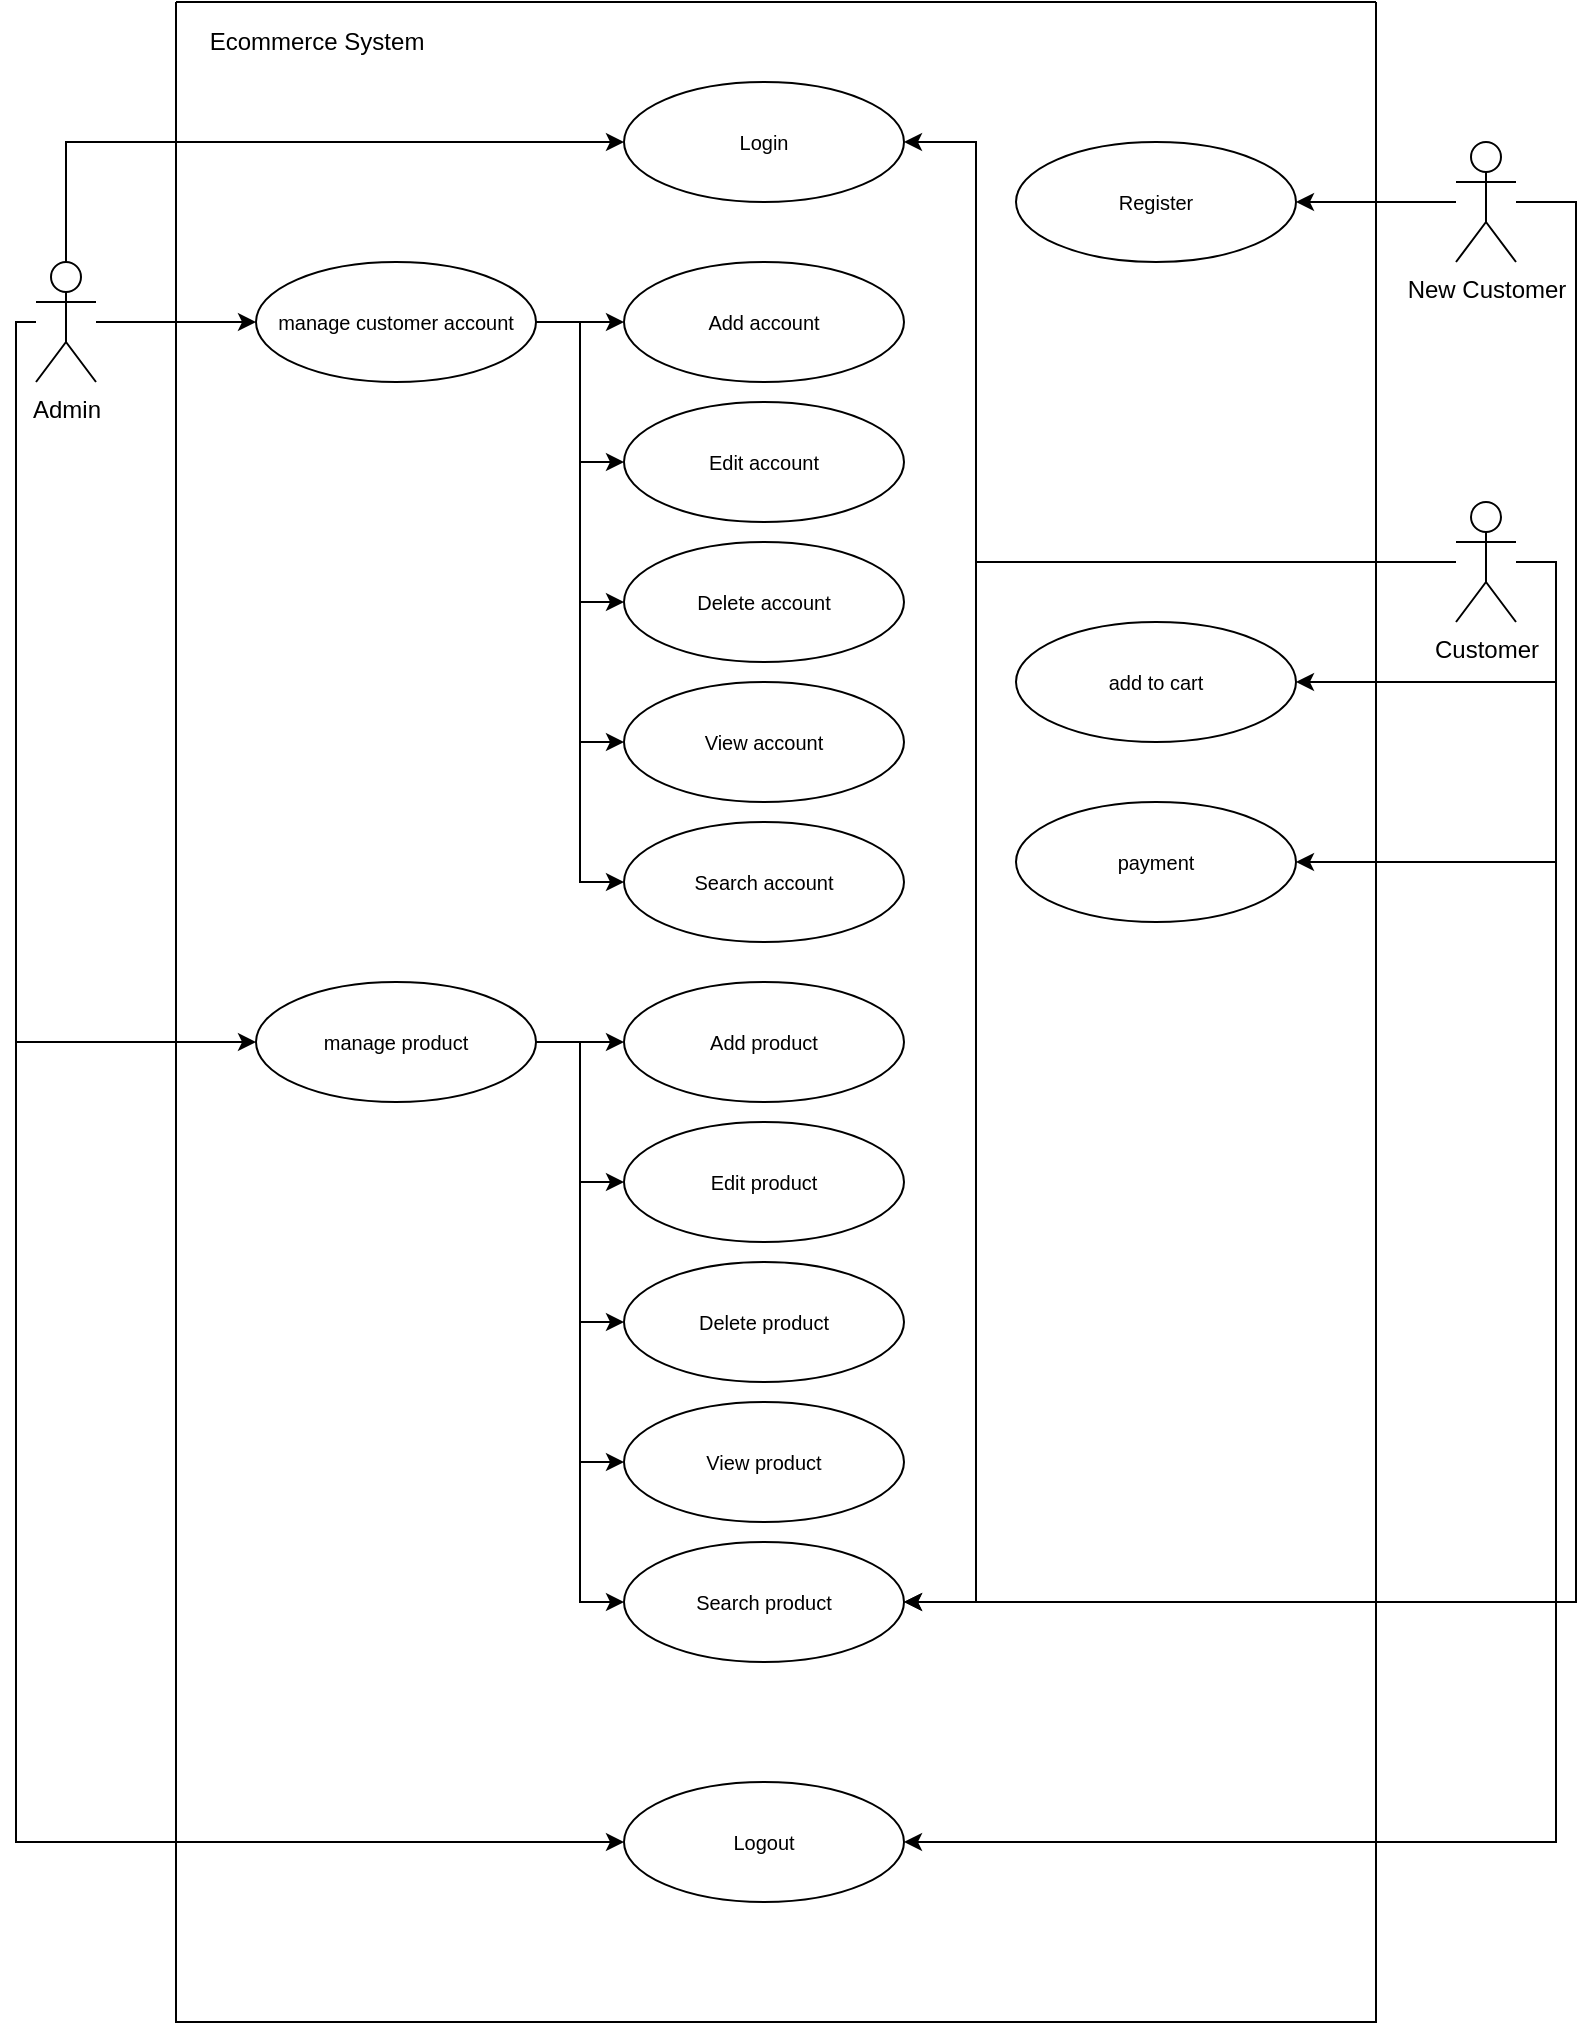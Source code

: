 <mxfile version="16.6.1" type="github">
  <diagram id="mk9DSF-6YiBiQLJr0Zbb" name="Page-1">
    <mxGraphModel dx="1673" dy="941" grid="1" gridSize="10" guides="1" tooltips="1" connect="1" arrows="1" fold="1" page="1" pageScale="1" pageWidth="827" pageHeight="1169" math="0" shadow="0">
      <root>
        <mxCell id="0" />
        <mxCell id="1" parent="0" />
        <mxCell id="ATYJPNuXqiUJIcO5t8x_-5" style="edgeStyle=orthogonalEdgeStyle;rounded=0;orthogonalLoop=1;jettySize=auto;html=1;entryX=0;entryY=0.5;entryDx=0;entryDy=0;" edge="1" parent="1" source="ATYJPNuXqiUJIcO5t8x_-1" target="ATYJPNuXqiUJIcO5t8x_-4">
          <mxGeometry relative="1" as="geometry" />
        </mxCell>
        <mxCell id="ATYJPNuXqiUJIcO5t8x_-28" style="edgeStyle=orthogonalEdgeStyle;rounded=0;orthogonalLoop=1;jettySize=auto;html=1;exitX=0.5;exitY=0;exitDx=0;exitDy=0;exitPerimeter=0;entryX=0;entryY=0.5;entryDx=0;entryDy=0;fontSize=10;" edge="1" parent="1" source="ATYJPNuXqiUJIcO5t8x_-1" target="ATYJPNuXqiUJIcO5t8x_-25">
          <mxGeometry relative="1" as="geometry" />
        </mxCell>
        <mxCell id="ATYJPNuXqiUJIcO5t8x_-31" style="edgeStyle=orthogonalEdgeStyle;rounded=0;orthogonalLoop=1;jettySize=auto;html=1;entryX=0;entryY=0.5;entryDx=0;entryDy=0;fontSize=10;" edge="1" parent="1" source="ATYJPNuXqiUJIcO5t8x_-1" target="ATYJPNuXqiUJIcO5t8x_-29">
          <mxGeometry relative="1" as="geometry">
            <Array as="points">
              <mxPoint x="40" y="190" />
              <mxPoint x="40" y="550" />
            </Array>
          </mxGeometry>
        </mxCell>
        <mxCell id="ATYJPNuXqiUJIcO5t8x_-43" style="edgeStyle=orthogonalEdgeStyle;rounded=0;orthogonalLoop=1;jettySize=auto;html=1;entryX=0;entryY=0.5;entryDx=0;entryDy=0;fontSize=10;" edge="1" parent="1" source="ATYJPNuXqiUJIcO5t8x_-1" target="ATYJPNuXqiUJIcO5t8x_-42">
          <mxGeometry relative="1" as="geometry">
            <Array as="points">
              <mxPoint x="40" y="190" />
              <mxPoint x="40" y="950" />
            </Array>
          </mxGeometry>
        </mxCell>
        <mxCell id="ATYJPNuXqiUJIcO5t8x_-1" value="Admin" style="shape=umlActor;verticalLabelPosition=bottom;verticalAlign=top;html=1;outlineConnect=0;" vertex="1" parent="1">
          <mxGeometry x="50" y="160" width="30" height="60" as="geometry" />
        </mxCell>
        <mxCell id="ATYJPNuXqiUJIcO5t8x_-6" value="" style="swimlane;startSize=0;" vertex="1" parent="1">
          <mxGeometry x="120" y="30" width="600" height="1010" as="geometry" />
        </mxCell>
        <mxCell id="ATYJPNuXqiUJIcO5t8x_-7" value="Ecommerce System" style="text;html=1;align=center;verticalAlign=middle;resizable=0;points=[];autosize=1;strokeColor=none;fillColor=none;" vertex="1" parent="ATYJPNuXqiUJIcO5t8x_-6">
          <mxGeometry x="10" y="10" width="120" height="20" as="geometry" />
        </mxCell>
        <mxCell id="ATYJPNuXqiUJIcO5t8x_-8" value="&lt;font style=&quot;font-size: 10px&quot;&gt;Edit account&lt;/font&gt;" style="ellipse;whiteSpace=wrap;html=1;fontSize=10;" vertex="1" parent="ATYJPNuXqiUJIcO5t8x_-6">
          <mxGeometry x="224" y="200" width="140" height="60" as="geometry" />
        </mxCell>
        <mxCell id="ATYJPNuXqiUJIcO5t8x_-14" value="&lt;font style=&quot;font-size: 10px&quot;&gt;Delete account&lt;/font&gt;" style="ellipse;whiteSpace=wrap;html=1;fontSize=10;" vertex="1" parent="ATYJPNuXqiUJIcO5t8x_-6">
          <mxGeometry x="224" y="270" width="140" height="60" as="geometry" />
        </mxCell>
        <mxCell id="ATYJPNuXqiUJIcO5t8x_-16" value="&lt;font style=&quot;font-size: 10px&quot;&gt;Add account&lt;/font&gt;" style="ellipse;whiteSpace=wrap;html=1;fontSize=10;" vertex="1" parent="ATYJPNuXqiUJIcO5t8x_-6">
          <mxGeometry x="224" y="130" width="140" height="60" as="geometry" />
        </mxCell>
        <mxCell id="ATYJPNuXqiUJIcO5t8x_-19" style="edgeStyle=orthogonalEdgeStyle;rounded=0;orthogonalLoop=1;jettySize=auto;html=1;exitX=1;exitY=0.5;exitDx=0;exitDy=0;entryX=0;entryY=0.5;entryDx=0;entryDy=0;fontSize=10;" edge="1" parent="ATYJPNuXqiUJIcO5t8x_-6" source="ATYJPNuXqiUJIcO5t8x_-4" target="ATYJPNuXqiUJIcO5t8x_-18">
          <mxGeometry relative="1" as="geometry" />
        </mxCell>
        <mxCell id="ATYJPNuXqiUJIcO5t8x_-21" style="edgeStyle=orthogonalEdgeStyle;rounded=0;orthogonalLoop=1;jettySize=auto;html=1;exitX=1;exitY=0.5;exitDx=0;exitDy=0;entryX=0;entryY=0.5;entryDx=0;entryDy=0;fontSize=10;" edge="1" parent="ATYJPNuXqiUJIcO5t8x_-6" source="ATYJPNuXqiUJIcO5t8x_-4" target="ATYJPNuXqiUJIcO5t8x_-20">
          <mxGeometry relative="1" as="geometry" />
        </mxCell>
        <mxCell id="ATYJPNuXqiUJIcO5t8x_-22" style="edgeStyle=orthogonalEdgeStyle;rounded=0;orthogonalLoop=1;jettySize=auto;html=1;exitX=1;exitY=0.5;exitDx=0;exitDy=0;entryX=0;entryY=0.5;entryDx=0;entryDy=0;fontSize=10;" edge="1" parent="ATYJPNuXqiUJIcO5t8x_-6" source="ATYJPNuXqiUJIcO5t8x_-4" target="ATYJPNuXqiUJIcO5t8x_-8">
          <mxGeometry relative="1" as="geometry" />
        </mxCell>
        <mxCell id="ATYJPNuXqiUJIcO5t8x_-24" style="edgeStyle=orthogonalEdgeStyle;rounded=0;orthogonalLoop=1;jettySize=auto;html=1;exitX=1;exitY=0.5;exitDx=0;exitDy=0;entryX=0;entryY=0.5;entryDx=0;entryDy=0;fontSize=10;" edge="1" parent="ATYJPNuXqiUJIcO5t8x_-6" source="ATYJPNuXqiUJIcO5t8x_-4" target="ATYJPNuXqiUJIcO5t8x_-14">
          <mxGeometry relative="1" as="geometry" />
        </mxCell>
        <mxCell id="ATYJPNuXqiUJIcO5t8x_-4" value="&lt;font style=&quot;font-size: 10px&quot;&gt;manage customer account&lt;/font&gt;" style="ellipse;whiteSpace=wrap;html=1;fontSize=10;" vertex="1" parent="ATYJPNuXqiUJIcO5t8x_-6">
          <mxGeometry x="40" y="130" width="140" height="60" as="geometry" />
        </mxCell>
        <mxCell id="ATYJPNuXqiUJIcO5t8x_-17" style="edgeStyle=orthogonalEdgeStyle;rounded=0;orthogonalLoop=1;jettySize=auto;html=1;exitX=1;exitY=0.5;exitDx=0;exitDy=0;entryX=0;entryY=0.5;entryDx=0;entryDy=0;fontSize=10;" edge="1" parent="ATYJPNuXqiUJIcO5t8x_-6" source="ATYJPNuXqiUJIcO5t8x_-4" target="ATYJPNuXqiUJIcO5t8x_-16">
          <mxGeometry relative="1" as="geometry" />
        </mxCell>
        <mxCell id="ATYJPNuXqiUJIcO5t8x_-18" value="&lt;font style=&quot;font-size: 10px&quot;&gt;View account&lt;/font&gt;" style="ellipse;whiteSpace=wrap;html=1;fontSize=10;" vertex="1" parent="ATYJPNuXqiUJIcO5t8x_-6">
          <mxGeometry x="224" y="340" width="140" height="60" as="geometry" />
        </mxCell>
        <mxCell id="ATYJPNuXqiUJIcO5t8x_-20" value="&lt;font style=&quot;font-size: 10px&quot;&gt;Search account&lt;/font&gt;" style="ellipse;whiteSpace=wrap;html=1;fontSize=10;" vertex="1" parent="ATYJPNuXqiUJIcO5t8x_-6">
          <mxGeometry x="224" y="410" width="140" height="60" as="geometry" />
        </mxCell>
        <mxCell id="ATYJPNuXqiUJIcO5t8x_-25" value="Login" style="ellipse;whiteSpace=wrap;html=1;fontSize=10;" vertex="1" parent="ATYJPNuXqiUJIcO5t8x_-6">
          <mxGeometry x="224" y="40" width="140" height="60" as="geometry" />
        </mxCell>
        <mxCell id="ATYJPNuXqiUJIcO5t8x_-37" style="edgeStyle=orthogonalEdgeStyle;rounded=0;orthogonalLoop=1;jettySize=auto;html=1;exitX=1;exitY=0.5;exitDx=0;exitDy=0;entryX=0;entryY=0.5;entryDx=0;entryDy=0;fontSize=10;" edge="1" parent="ATYJPNuXqiUJIcO5t8x_-6" source="ATYJPNuXqiUJIcO5t8x_-29" target="ATYJPNuXqiUJIcO5t8x_-34">
          <mxGeometry relative="1" as="geometry" />
        </mxCell>
        <mxCell id="ATYJPNuXqiUJIcO5t8x_-38" style="edgeStyle=orthogonalEdgeStyle;rounded=0;orthogonalLoop=1;jettySize=auto;html=1;exitX=1;exitY=0.5;exitDx=0;exitDy=0;entryX=0;entryY=0.5;entryDx=0;entryDy=0;fontSize=10;" edge="1" parent="ATYJPNuXqiUJIcO5t8x_-6" source="ATYJPNuXqiUJIcO5t8x_-29" target="ATYJPNuXqiUJIcO5t8x_-32">
          <mxGeometry relative="1" as="geometry">
            <Array as="points">
              <mxPoint x="202" y="520" />
              <mxPoint x="202" y="590" />
            </Array>
          </mxGeometry>
        </mxCell>
        <mxCell id="ATYJPNuXqiUJIcO5t8x_-39" style="edgeStyle=orthogonalEdgeStyle;rounded=0;orthogonalLoop=1;jettySize=auto;html=1;exitX=1;exitY=0.5;exitDx=0;exitDy=0;entryX=0;entryY=0.5;entryDx=0;entryDy=0;fontSize=10;" edge="1" parent="ATYJPNuXqiUJIcO5t8x_-6" source="ATYJPNuXqiUJIcO5t8x_-29" target="ATYJPNuXqiUJIcO5t8x_-33">
          <mxGeometry relative="1" as="geometry" />
        </mxCell>
        <mxCell id="ATYJPNuXqiUJIcO5t8x_-40" style="edgeStyle=orthogonalEdgeStyle;rounded=0;orthogonalLoop=1;jettySize=auto;html=1;exitX=1;exitY=0.5;exitDx=0;exitDy=0;entryX=0;entryY=0.5;entryDx=0;entryDy=0;fontSize=10;" edge="1" parent="ATYJPNuXqiUJIcO5t8x_-6" source="ATYJPNuXqiUJIcO5t8x_-29" target="ATYJPNuXqiUJIcO5t8x_-35">
          <mxGeometry relative="1" as="geometry" />
        </mxCell>
        <mxCell id="ATYJPNuXqiUJIcO5t8x_-41" style="edgeStyle=orthogonalEdgeStyle;rounded=0;orthogonalLoop=1;jettySize=auto;html=1;exitX=1;exitY=0.5;exitDx=0;exitDy=0;entryX=0;entryY=0.5;entryDx=0;entryDy=0;fontSize=10;" edge="1" parent="ATYJPNuXqiUJIcO5t8x_-6" source="ATYJPNuXqiUJIcO5t8x_-29" target="ATYJPNuXqiUJIcO5t8x_-36">
          <mxGeometry relative="1" as="geometry" />
        </mxCell>
        <mxCell id="ATYJPNuXqiUJIcO5t8x_-29" value="&lt;font style=&quot;font-size: 10px&quot;&gt;manage product&lt;/font&gt;" style="ellipse;whiteSpace=wrap;html=1;fontSize=10;" vertex="1" parent="ATYJPNuXqiUJIcO5t8x_-6">
          <mxGeometry x="40" y="490" width="140" height="60" as="geometry" />
        </mxCell>
        <mxCell id="ATYJPNuXqiUJIcO5t8x_-32" value="&lt;font style=&quot;font-size: 10px&quot;&gt;Edit product&lt;/font&gt;" style="ellipse;whiteSpace=wrap;html=1;fontSize=10;" vertex="1" parent="ATYJPNuXqiUJIcO5t8x_-6">
          <mxGeometry x="224" y="560" width="140" height="60" as="geometry" />
        </mxCell>
        <mxCell id="ATYJPNuXqiUJIcO5t8x_-33" value="&lt;font style=&quot;font-size: 10px&quot;&gt;Delete product&lt;/font&gt;" style="ellipse;whiteSpace=wrap;html=1;fontSize=10;" vertex="1" parent="ATYJPNuXqiUJIcO5t8x_-6">
          <mxGeometry x="224" y="630" width="140" height="60" as="geometry" />
        </mxCell>
        <mxCell id="ATYJPNuXqiUJIcO5t8x_-34" value="&lt;font style=&quot;font-size: 10px&quot;&gt;Add product&lt;/font&gt;" style="ellipse;whiteSpace=wrap;html=1;fontSize=10;" vertex="1" parent="ATYJPNuXqiUJIcO5t8x_-6">
          <mxGeometry x="224" y="490" width="140" height="60" as="geometry" />
        </mxCell>
        <mxCell id="ATYJPNuXqiUJIcO5t8x_-35" value="&lt;font style=&quot;font-size: 10px&quot;&gt;View product&lt;/font&gt;" style="ellipse;whiteSpace=wrap;html=1;fontSize=10;" vertex="1" parent="ATYJPNuXqiUJIcO5t8x_-6">
          <mxGeometry x="224" y="700" width="140" height="60" as="geometry" />
        </mxCell>
        <mxCell id="ATYJPNuXqiUJIcO5t8x_-36" value="&lt;font style=&quot;font-size: 10px&quot;&gt;Search product&lt;/font&gt;" style="ellipse;whiteSpace=wrap;html=1;fontSize=10;" vertex="1" parent="ATYJPNuXqiUJIcO5t8x_-6">
          <mxGeometry x="224" y="770" width="140" height="60" as="geometry" />
        </mxCell>
        <mxCell id="ATYJPNuXqiUJIcO5t8x_-42" value="&lt;font style=&quot;font-size: 10px&quot;&gt;Logout&lt;/font&gt;" style="ellipse;whiteSpace=wrap;html=1;fontSize=10;" vertex="1" parent="ATYJPNuXqiUJIcO5t8x_-6">
          <mxGeometry x="224" y="890" width="140" height="60" as="geometry" />
        </mxCell>
        <mxCell id="ATYJPNuXqiUJIcO5t8x_-48" value="Register" style="ellipse;whiteSpace=wrap;html=1;fontSize=10;" vertex="1" parent="ATYJPNuXqiUJIcO5t8x_-6">
          <mxGeometry x="420" y="70" width="140" height="60" as="geometry" />
        </mxCell>
        <mxCell id="ATYJPNuXqiUJIcO5t8x_-54" value="add to cart" style="ellipse;whiteSpace=wrap;html=1;fontSize=10;" vertex="1" parent="ATYJPNuXqiUJIcO5t8x_-6">
          <mxGeometry x="420" y="310" width="140" height="60" as="geometry" />
        </mxCell>
        <mxCell id="ATYJPNuXqiUJIcO5t8x_-55" value="payment" style="ellipse;whiteSpace=wrap;html=1;fontSize=10;" vertex="1" parent="ATYJPNuXqiUJIcO5t8x_-6">
          <mxGeometry x="420" y="400" width="140" height="60" as="geometry" />
        </mxCell>
        <mxCell id="ATYJPNuXqiUJIcO5t8x_-49" style="edgeStyle=orthogonalEdgeStyle;rounded=0;orthogonalLoop=1;jettySize=auto;html=1;entryX=1;entryY=0.5;entryDx=0;entryDy=0;fontSize=10;" edge="1" parent="1" source="ATYJPNuXqiUJIcO5t8x_-44" target="ATYJPNuXqiUJIcO5t8x_-48">
          <mxGeometry relative="1" as="geometry" />
        </mxCell>
        <mxCell id="ATYJPNuXqiUJIcO5t8x_-60" style="edgeStyle=orthogonalEdgeStyle;rounded=0;orthogonalLoop=1;jettySize=auto;html=1;entryX=1;entryY=0.5;entryDx=0;entryDy=0;fontSize=10;" edge="1" parent="1" source="ATYJPNuXqiUJIcO5t8x_-44" target="ATYJPNuXqiUJIcO5t8x_-36">
          <mxGeometry relative="1" as="geometry">
            <Array as="points">
              <mxPoint x="820" y="130" />
              <mxPoint x="820" y="830" />
            </Array>
          </mxGeometry>
        </mxCell>
        <mxCell id="ATYJPNuXqiUJIcO5t8x_-44" value="New Customer" style="shape=umlActor;verticalLabelPosition=bottom;verticalAlign=top;html=1;outlineConnect=0;" vertex="1" parent="1">
          <mxGeometry x="760" y="100" width="30" height="60" as="geometry" />
        </mxCell>
        <mxCell id="ATYJPNuXqiUJIcO5t8x_-52" style="edgeStyle=orthogonalEdgeStyle;rounded=0;orthogonalLoop=1;jettySize=auto;html=1;entryX=1;entryY=0.5;entryDx=0;entryDy=0;fontSize=10;" edge="1" parent="1" source="ATYJPNuXqiUJIcO5t8x_-46" target="ATYJPNuXqiUJIcO5t8x_-36">
          <mxGeometry relative="1" as="geometry">
            <Array as="points">
              <mxPoint x="520" y="310" />
              <mxPoint x="520" y="830" />
            </Array>
          </mxGeometry>
        </mxCell>
        <mxCell id="ATYJPNuXqiUJIcO5t8x_-53" style="edgeStyle=orthogonalEdgeStyle;rounded=0;orthogonalLoop=1;jettySize=auto;html=1;entryX=1;entryY=0.5;entryDx=0;entryDy=0;fontSize=10;" edge="1" parent="1" source="ATYJPNuXqiUJIcO5t8x_-46" target="ATYJPNuXqiUJIcO5t8x_-25">
          <mxGeometry relative="1" as="geometry">
            <Array as="points">
              <mxPoint x="520" y="310" />
              <mxPoint x="520" y="100" />
            </Array>
          </mxGeometry>
        </mxCell>
        <mxCell id="ATYJPNuXqiUJIcO5t8x_-56" style="edgeStyle=orthogonalEdgeStyle;rounded=0;orthogonalLoop=1;jettySize=auto;html=1;fontSize=10;" edge="1" parent="1" source="ATYJPNuXqiUJIcO5t8x_-46" target="ATYJPNuXqiUJIcO5t8x_-54">
          <mxGeometry relative="1" as="geometry">
            <Array as="points">
              <mxPoint x="810" y="310" />
              <mxPoint x="810" y="370" />
            </Array>
          </mxGeometry>
        </mxCell>
        <mxCell id="ATYJPNuXqiUJIcO5t8x_-57" style="edgeStyle=orthogonalEdgeStyle;rounded=0;orthogonalLoop=1;jettySize=auto;html=1;entryX=1;entryY=0.5;entryDx=0;entryDy=0;fontSize=10;" edge="1" parent="1" source="ATYJPNuXqiUJIcO5t8x_-46" target="ATYJPNuXqiUJIcO5t8x_-55">
          <mxGeometry relative="1" as="geometry">
            <Array as="points">
              <mxPoint x="810" y="310" />
              <mxPoint x="810" y="460" />
            </Array>
          </mxGeometry>
        </mxCell>
        <mxCell id="ATYJPNuXqiUJIcO5t8x_-58" style="edgeStyle=orthogonalEdgeStyle;rounded=0;orthogonalLoop=1;jettySize=auto;html=1;entryX=1;entryY=0.5;entryDx=0;entryDy=0;fontSize=10;" edge="1" parent="1" source="ATYJPNuXqiUJIcO5t8x_-46" target="ATYJPNuXqiUJIcO5t8x_-42">
          <mxGeometry relative="1" as="geometry">
            <Array as="points">
              <mxPoint x="810" y="310" />
              <mxPoint x="810" y="950" />
            </Array>
          </mxGeometry>
        </mxCell>
        <mxCell id="ATYJPNuXqiUJIcO5t8x_-46" value="Customer" style="shape=umlActor;verticalLabelPosition=bottom;verticalAlign=top;html=1;outlineConnect=0;" vertex="1" parent="1">
          <mxGeometry x="760" y="280" width="30" height="60" as="geometry" />
        </mxCell>
      </root>
    </mxGraphModel>
  </diagram>
</mxfile>

